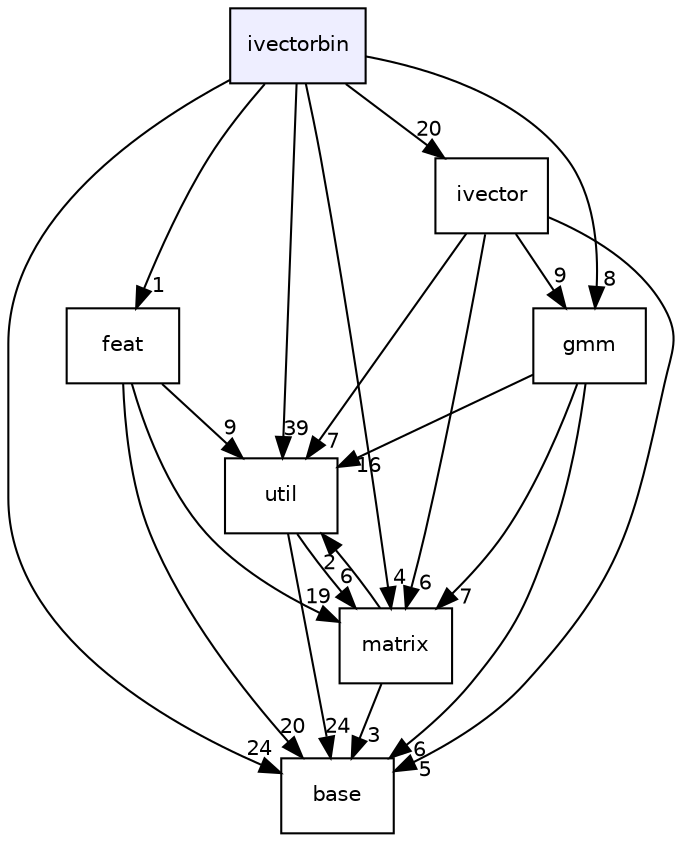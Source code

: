 digraph "ivectorbin" {
  compound=true
  node [ fontsize="10", fontname="Helvetica"];
  edge [ labelfontsize="10", labelfontname="Helvetica"];
  dir_a84b5eb70f2ccdbb2511e65c4f09356e [shape=box, label="ivectorbin", style="filled", fillcolor="#eeeeff", pencolor="black", URL="dir_a84b5eb70f2ccdbb2511e65c4f09356e.html"];
  dir_f8ba563c7c64fffab9da0ebf98c94aa9 [shape=box label="feat" URL="dir_f8ba563c7c64fffab9da0ebf98c94aa9.html"];
  dir_23ec12649285f9fabf3a6b7380226c28 [shape=box label="util" URL="dir_23ec12649285f9fabf3a6b7380226c28.html"];
  dir_c42d64ef0e36a462745446dfd8b22698 [shape=box label="ivector" URL="dir_c42d64ef0e36a462745446dfd8b22698.html"];
  dir_109f68d84cef4a133396a0be144fa9b1 [shape=box label="matrix" URL="dir_109f68d84cef4a133396a0be144fa9b1.html"];
  dir_e914ee4d4a44400f1fdb170cb4ead18a [shape=box label="base" URL="dir_e914ee4d4a44400f1fdb170cb4ead18a.html"];
  dir_411f61cd8229061a5d69eb0617560b44 [shape=box label="gmm" URL="dir_411f61cd8229061a5d69eb0617560b44.html"];
  dir_f8ba563c7c64fffab9da0ebf98c94aa9->dir_23ec12649285f9fabf3a6b7380226c28 [headlabel="9", labeldistance=1.5 headhref="dir_000004_000034.html"];
  dir_f8ba563c7c64fffab9da0ebf98c94aa9->dir_109f68d84cef4a133396a0be144fa9b1 [headlabel="19", labeldistance=1.5 headhref="dir_000004_000023.html"];
  dir_f8ba563c7c64fffab9da0ebf98c94aa9->dir_e914ee4d4a44400f1fdb170cb4ead18a [headlabel="20", labeldistance=1.5 headhref="dir_000004_000000.html"];
  dir_23ec12649285f9fabf3a6b7380226c28->dir_109f68d84cef4a133396a0be144fa9b1 [headlabel="6", labeldistance=1.5 headhref="dir_000034_000023.html"];
  dir_23ec12649285f9fabf3a6b7380226c28->dir_e914ee4d4a44400f1fdb170cb4ead18a [headlabel="24", labeldistance=1.5 headhref="dir_000034_000000.html"];
  dir_c42d64ef0e36a462745446dfd8b22698->dir_23ec12649285f9fabf3a6b7380226c28 [headlabel="7", labeldistance=1.5 headhref="dir_000017_000034.html"];
  dir_c42d64ef0e36a462745446dfd8b22698->dir_109f68d84cef4a133396a0be144fa9b1 [headlabel="6", labeldistance=1.5 headhref="dir_000017_000023.html"];
  dir_c42d64ef0e36a462745446dfd8b22698->dir_e914ee4d4a44400f1fdb170cb4ead18a [headlabel="5", labeldistance=1.5 headhref="dir_000017_000000.html"];
  dir_c42d64ef0e36a462745446dfd8b22698->dir_411f61cd8229061a5d69eb0617560b44 [headlabel="9", labeldistance=1.5 headhref="dir_000017_000009.html"];
  dir_109f68d84cef4a133396a0be144fa9b1->dir_23ec12649285f9fabf3a6b7380226c28 [headlabel="2", labeldistance=1.5 headhref="dir_000023_000034.html"];
  dir_109f68d84cef4a133396a0be144fa9b1->dir_e914ee4d4a44400f1fdb170cb4ead18a [headlabel="3", labeldistance=1.5 headhref="dir_000023_000000.html"];
  dir_a84b5eb70f2ccdbb2511e65c4f09356e->dir_f8ba563c7c64fffab9da0ebf98c94aa9 [headlabel="1", labeldistance=1.5 headhref="dir_000018_000004.html"];
  dir_a84b5eb70f2ccdbb2511e65c4f09356e->dir_23ec12649285f9fabf3a6b7380226c28 [headlabel="39", labeldistance=1.5 headhref="dir_000018_000034.html"];
  dir_a84b5eb70f2ccdbb2511e65c4f09356e->dir_c42d64ef0e36a462745446dfd8b22698 [headlabel="20", labeldistance=1.5 headhref="dir_000018_000017.html"];
  dir_a84b5eb70f2ccdbb2511e65c4f09356e->dir_109f68d84cef4a133396a0be144fa9b1 [headlabel="4", labeldistance=1.5 headhref="dir_000018_000023.html"];
  dir_a84b5eb70f2ccdbb2511e65c4f09356e->dir_e914ee4d4a44400f1fdb170cb4ead18a [headlabel="24", labeldistance=1.5 headhref="dir_000018_000000.html"];
  dir_a84b5eb70f2ccdbb2511e65c4f09356e->dir_411f61cd8229061a5d69eb0617560b44 [headlabel="8", labeldistance=1.5 headhref="dir_000018_000009.html"];
  dir_411f61cd8229061a5d69eb0617560b44->dir_23ec12649285f9fabf3a6b7380226c28 [headlabel="16", labeldistance=1.5 headhref="dir_000009_000034.html"];
  dir_411f61cd8229061a5d69eb0617560b44->dir_109f68d84cef4a133396a0be144fa9b1 [headlabel="7", labeldistance=1.5 headhref="dir_000009_000023.html"];
  dir_411f61cd8229061a5d69eb0617560b44->dir_e914ee4d4a44400f1fdb170cb4ead18a [headlabel="6", labeldistance=1.5 headhref="dir_000009_000000.html"];
}
